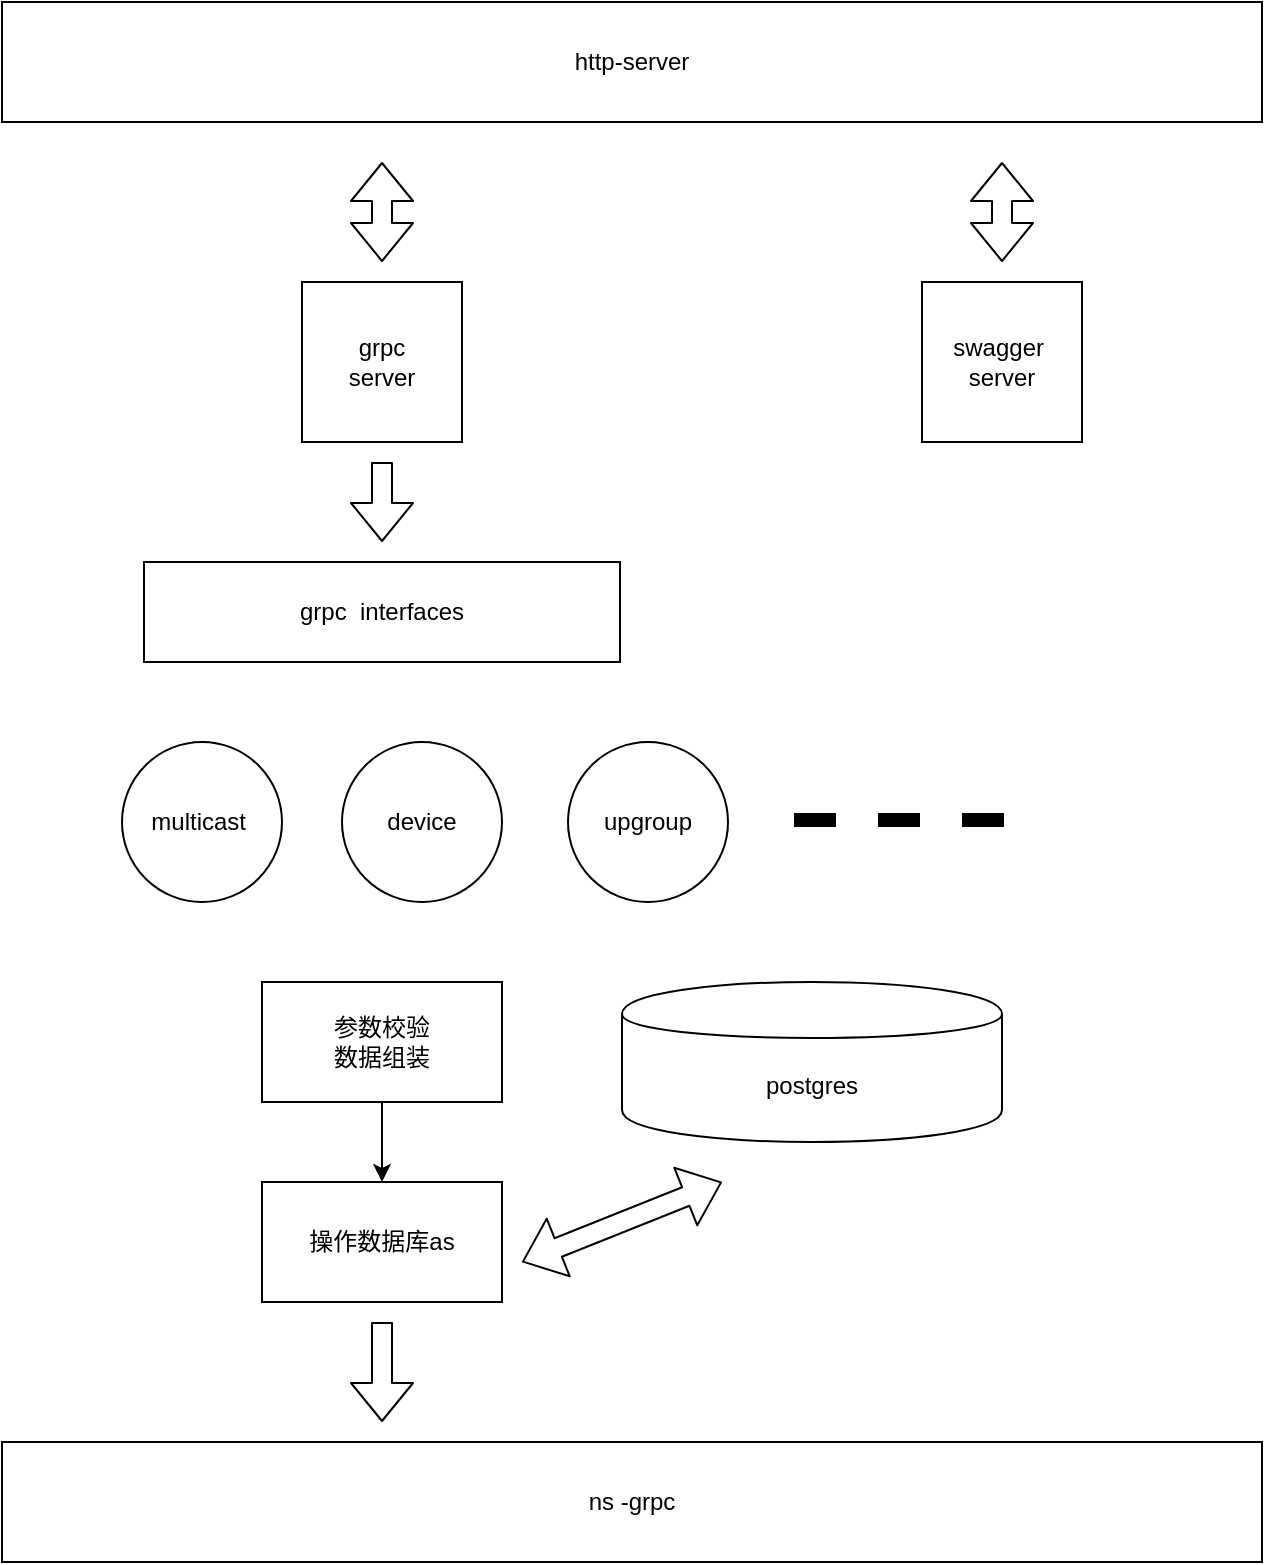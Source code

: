<mxfile version="12.2.4" pages="1"><diagram id="-gqTSjlL8UJxc3FbAxrg" name="Page-1"><mxGraphModel dx="1039" dy="592" grid="1" gridSize="10" guides="1" tooltips="1" connect="1" arrows="1" fold="1" page="1" pageScale="1" pageWidth="827" pageHeight="1169" math="0" shadow="0"><root><mxCell id="0"/><mxCell id="1" parent="0"/><mxCell id="2" value="http-server" style="rounded=0;whiteSpace=wrap;html=1;" parent="1" vertex="1"><mxGeometry x="130" y="90" width="630" height="60" as="geometry"/></mxCell><mxCell id="3" value="swagger&amp;nbsp; server" style="whiteSpace=wrap;html=1;aspect=fixed;" parent="1" vertex="1"><mxGeometry x="590" y="230" width="80" height="80" as="geometry"/></mxCell><mxCell id="4" value="" style="shape=flexArrow;endArrow=classic;startArrow=classic;html=1;" parent="1" edge="1"><mxGeometry width="50" height="50" relative="1" as="geometry"><mxPoint x="630" y="220" as="sourcePoint"/><mxPoint x="630" y="170" as="targetPoint"/></mxGeometry></mxCell><mxCell id="5" value="grpc&lt;br&gt;server&lt;br&gt;" style="whiteSpace=wrap;html=1;aspect=fixed;" parent="1" vertex="1"><mxGeometry x="280" y="230" width="80" height="80" as="geometry"/></mxCell><mxCell id="6" value="" style="shape=flexArrow;endArrow=classic;startArrow=classic;html=1;" parent="1" edge="1"><mxGeometry width="50" height="50" relative="1" as="geometry"><mxPoint x="320" y="220" as="sourcePoint"/><mxPoint x="320" y="170" as="targetPoint"/></mxGeometry></mxCell><mxCell id="8" value="grpc&amp;nbsp; interfaces" style="rounded=0;whiteSpace=wrap;html=1;" parent="1" vertex="1"><mxGeometry x="201" y="370" width="238" height="50" as="geometry"/></mxCell><mxCell id="9" value="" style="shape=flexArrow;endArrow=classic;html=1;" parent="1" edge="1"><mxGeometry width="50" height="50" relative="1" as="geometry"><mxPoint x="320" y="320" as="sourcePoint"/><mxPoint x="320" y="360" as="targetPoint"/></mxGeometry></mxCell><mxCell id="10" value="multicast&amp;nbsp;" style="ellipse;whiteSpace=wrap;html=1;aspect=fixed;" parent="1" vertex="1"><mxGeometry x="190" y="460" width="80" height="80" as="geometry"/></mxCell><mxCell id="11" value="device" style="ellipse;whiteSpace=wrap;html=1;aspect=fixed;" parent="1" vertex="1"><mxGeometry x="300" y="460" width="80" height="80" as="geometry"/></mxCell><mxCell id="12" value="upgroup" style="ellipse;whiteSpace=wrap;html=1;aspect=fixed;" parent="1" vertex="1"><mxGeometry x="413" y="460" width="80" height="80" as="geometry"/></mxCell><mxCell id="13" value="" style="endArrow=none;dashed=1;html=1;strokeWidth=7;" parent="1" edge="1"><mxGeometry width="50" height="50" relative="1" as="geometry"><mxPoint x="526" y="499" as="sourcePoint"/><mxPoint x="646" y="499" as="targetPoint"/></mxGeometry></mxCell><mxCell id="16" value="postgres" style="shape=cylinder;whiteSpace=wrap;html=1;boundedLbl=1;backgroundOutline=1;" parent="1" vertex="1"><mxGeometry x="440" y="580" width="190" height="80" as="geometry"/></mxCell><mxCell id="17" value="操作数据库as" style="rounded=0;whiteSpace=wrap;html=1;" parent="1" vertex="1"><mxGeometry x="260" y="680" width="120" height="60" as="geometry"/></mxCell><mxCell id="20" style="edgeStyle=orthogonalEdgeStyle;rounded=0;orthogonalLoop=1;jettySize=auto;html=1;exitX=0.5;exitY=1;exitDx=0;exitDy=0;entryX=0.5;entryY=0;entryDx=0;entryDy=0;strokeWidth=1;" parent="1" source="18" target="17" edge="1"><mxGeometry relative="1" as="geometry"/></mxCell><mxCell id="18" value="参数校验&lt;br&gt;数据组装" style="rounded=0;whiteSpace=wrap;html=1;" parent="1" vertex="1"><mxGeometry x="260" y="580" width="120" height="60" as="geometry"/></mxCell><mxCell id="21" value="" style="shape=flexArrow;endArrow=classic;startArrow=classic;html=1;strokeWidth=1;" parent="1" edge="1"><mxGeometry width="50" height="50" relative="1" as="geometry"><mxPoint x="390" y="720" as="sourcePoint"/><mxPoint x="490" y="680" as="targetPoint"/></mxGeometry></mxCell><mxCell id="22" value="ns -grpc" style="rounded=0;whiteSpace=wrap;html=1;" parent="1" vertex="1"><mxGeometry x="130" y="810" width="630" height="60" as="geometry"/></mxCell><mxCell id="23" value="" style="shape=flexArrow;endArrow=classic;html=1;strokeWidth=1;" parent="1" edge="1"><mxGeometry width="50" height="50" relative="1" as="geometry"><mxPoint x="320" y="750" as="sourcePoint"/><mxPoint x="320" y="800" as="targetPoint"/></mxGeometry></mxCell></root></mxGraphModel></diagram></mxfile>